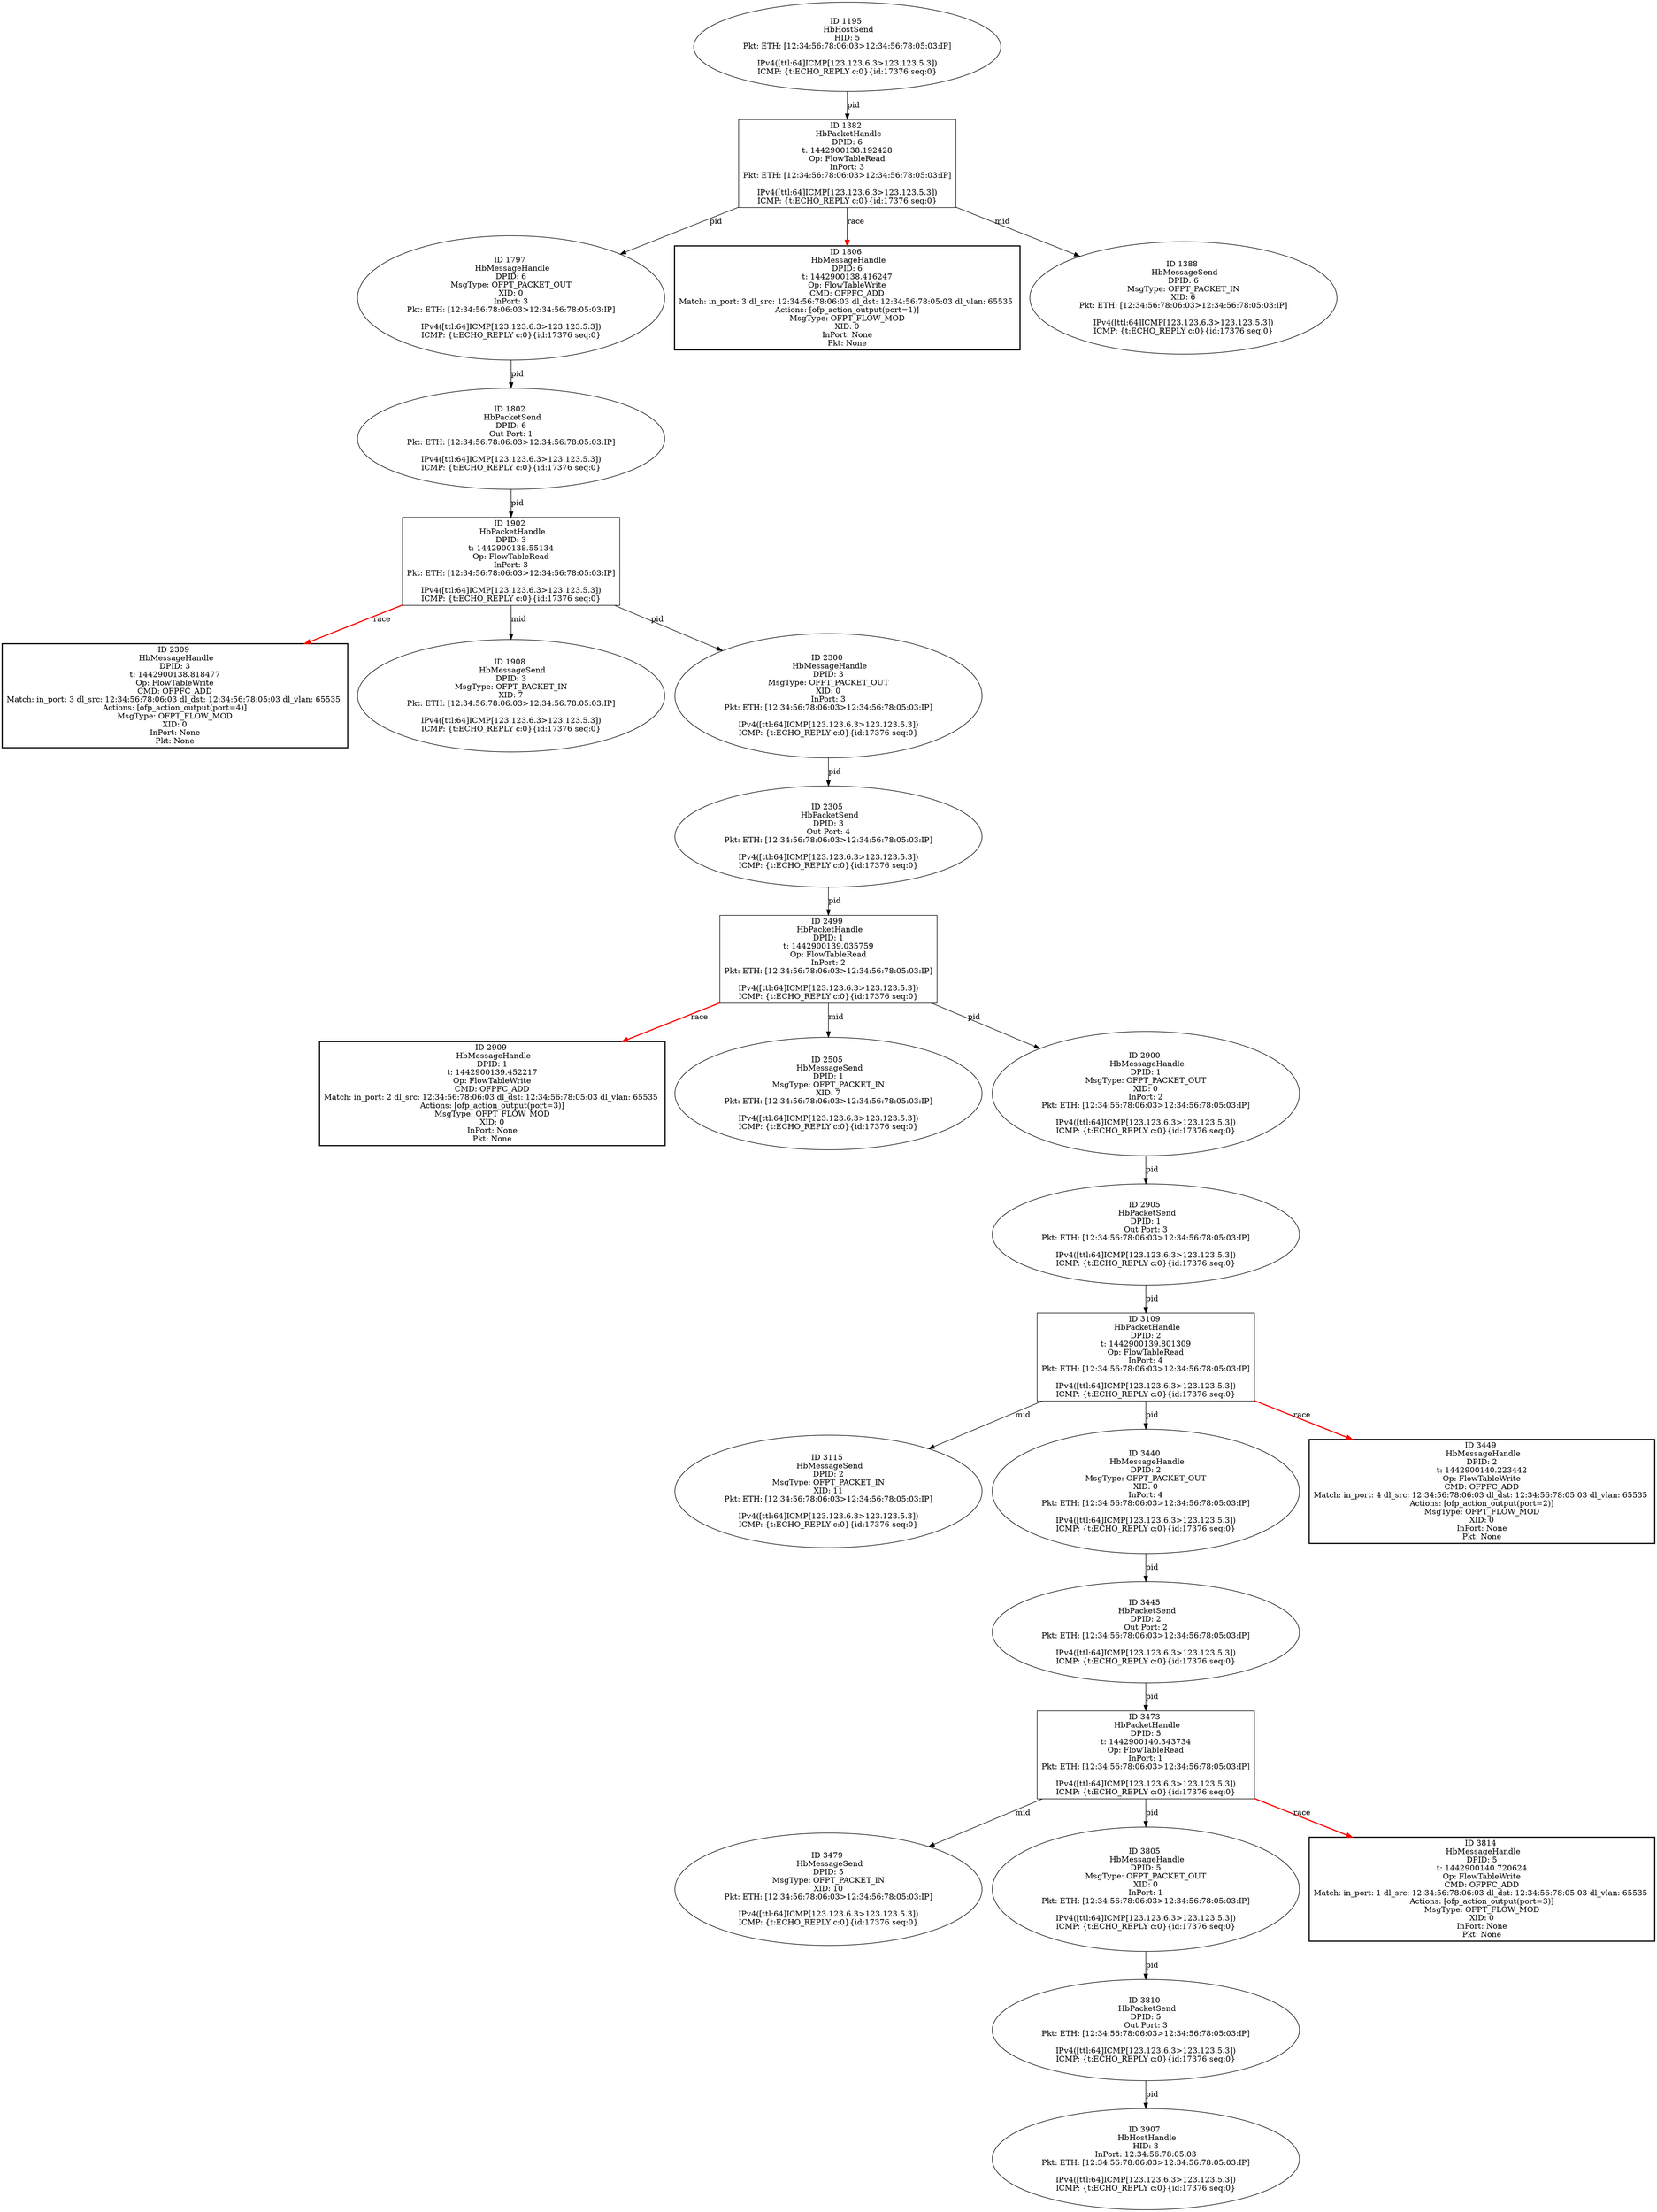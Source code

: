 strict digraph G {
2305 [shape=oval, event=<hb_events.HbPacketSend object at 0x107c9de10>, label="ID 2305 
 HbPacketSend
DPID: 3
Out Port: 4
Pkt: ETH: [12:34:56:78:06:03>12:34:56:78:05:03:IP]

IPv4([ttl:64]ICMP[123.123.6.3>123.123.5.3])
ICMP: {t:ECHO_REPLY c:0}{id:17376 seq:0}"];
3115 [shape=oval, event=<hb_events.HbMessageSend object at 0x1082208d0>, label="ID 3115 
 HbMessageSend
DPID: 2
MsgType: OFPT_PACKET_IN
XID: 11
Pkt: ETH: [12:34:56:78:06:03>12:34:56:78:05:03:IP]

IPv4([ttl:64]ICMP[123.123.6.3>123.123.5.3])
ICMP: {t:ECHO_REPLY c:0}{id:17376 seq:0}"];
1797 [shape=oval, event=<hb_events.HbMessageHandle object at 0x107a7cc90>, label="ID 1797 
 HbMessageHandle
DPID: 6
MsgType: OFPT_PACKET_OUT
XID: 0
InPort: 3
Pkt: ETH: [12:34:56:78:06:03>12:34:56:78:05:03:IP]

IPv4([ttl:64]ICMP[123.123.6.3>123.123.5.3])
ICMP: {t:ECHO_REPLY c:0}{id:17376 seq:0}"];
1802 [shape=oval, event=<hb_events.HbPacketSend object at 0x107a81590>, label="ID 1802 
 HbPacketSend
DPID: 6
Out Port: 1
Pkt: ETH: [12:34:56:78:06:03>12:34:56:78:05:03:IP]

IPv4([ttl:64]ICMP[123.123.6.3>123.123.5.3])
ICMP: {t:ECHO_REPLY c:0}{id:17376 seq:0}"];
1806 [shape=box, style=bold, event=<hb_events.HbMessageHandle object at 0x107a81950>, label="ID 1806 
 HbMessageHandle
DPID: 6
t: 1442900138.416247
Op: FlowTableWrite
CMD: OFPFC_ADD
Match: in_port: 3 dl_src: 12:34:56:78:06:03 dl_dst: 12:34:56:78:05:03 dl_vlan: 65535 
Actions: [ofp_action_output(port=1)]
MsgType: OFPT_FLOW_MOD
XID: 0
InPort: None
Pkt: None"];
3473 [shape=box, event=<hb_events.HbPacketHandle object at 0x1083b5a10>, label="ID 3473 
 HbPacketHandle
DPID: 5
t: 1442900140.343734
Op: FlowTableRead
InPort: 1
Pkt: ETH: [12:34:56:78:06:03>12:34:56:78:05:03:IP]

IPv4([ttl:64]ICMP[123.123.6.3>123.123.5.3])
ICMP: {t:ECHO_REPLY c:0}{id:17376 seq:0}"];
3907 [shape=oval, event=<hb_events.HbHostHandle object at 0x1085aa690>, label="ID 3907 
 HbHostHandle
HID: 3
InPort: 12:34:56:78:05:03
Pkt: ETH: [12:34:56:78:06:03>12:34:56:78:05:03:IP]

IPv4([ttl:64]ICMP[123.123.6.3>123.123.5.3])
ICMP: {t:ECHO_REPLY c:0}{id:17376 seq:0}"];
3479 [shape=oval, event=<hb_events.HbMessageSend object at 0x10839ce50>, label="ID 3479 
 HbMessageSend
DPID: 5
MsgType: OFPT_PACKET_IN
XID: 10
Pkt: ETH: [12:34:56:78:06:03>12:34:56:78:05:03:IP]

IPv4([ttl:64]ICMP[123.123.6.3>123.123.5.3])
ICMP: {t:ECHO_REPLY c:0}{id:17376 seq:0}"];
2309 [shape=box, style=bold, event=<hb_events.HbMessageHandle object at 0x107bb5a10>, label="ID 2309 
 HbMessageHandle
DPID: 3
t: 1442900138.818477
Op: FlowTableWrite
CMD: OFPFC_ADD
Match: in_port: 3 dl_src: 12:34:56:78:06:03 dl_dst: 12:34:56:78:05:03 dl_vlan: 65535 
Actions: [ofp_action_output(port=4)]
MsgType: OFPT_FLOW_MOD
XID: 0
InPort: None
Pkt: None"];
3109 [shape=box, event=<hb_events.HbPacketHandle object at 0x108207750>, label="ID 3109 
 HbPacketHandle
DPID: 2
t: 1442900139.801309
Op: FlowTableRead
InPort: 4
Pkt: ETH: [12:34:56:78:06:03>12:34:56:78:05:03:IP]

IPv4([ttl:64]ICMP[123.123.6.3>123.123.5.3])
ICMP: {t:ECHO_REPLY c:0}{id:17376 seq:0}"];
1195 [shape=oval, event=<hb_events.HbHostSend object at 0x1079b4790>, label="ID 1195 
 HbHostSend
HID: 5
Pkt: ETH: [12:34:56:78:06:03>12:34:56:78:05:03:IP]

IPv4([ttl:64]ICMP[123.123.6.3>123.123.5.3])
ICMP: {t:ECHO_REPLY c:0}{id:17376 seq:0}"];
2909 [shape=box, style=bold, event=<hb_events.HbMessageHandle object at 0x108107250>, label="ID 2909 
 HbMessageHandle
DPID: 1
t: 1442900139.452217
Op: FlowTableWrite
CMD: OFPFC_ADD
Match: in_port: 2 dl_src: 12:34:56:78:06:03 dl_dst: 12:34:56:78:05:03 dl_vlan: 65535 
Actions: [ofp_action_output(port=3)]
MsgType: OFPT_FLOW_MOD
XID: 0
InPort: None
Pkt: None"];
2499 [shape=box, event=<hb_events.HbPacketHandle object at 0x107d16990>, label="ID 2499 
 HbPacketHandle
DPID: 1
t: 1442900139.035759
Op: FlowTableRead
InPort: 2
Pkt: ETH: [12:34:56:78:06:03>12:34:56:78:05:03:IP]

IPv4([ttl:64]ICMP[123.123.6.3>123.123.5.3])
ICMP: {t:ECHO_REPLY c:0}{id:17376 seq:0}"];
2505 [shape=oval, event=<hb_events.HbMessageSend object at 0x107d2add0>, label="ID 2505 
 HbMessageSend
DPID: 1
MsgType: OFPT_PACKET_IN
XID: 7
Pkt: ETH: [12:34:56:78:06:03>12:34:56:78:05:03:IP]

IPv4([ttl:64]ICMP[123.123.6.3>123.123.5.3])
ICMP: {t:ECHO_REPLY c:0}{id:17376 seq:0}"];
2900 [shape=oval, event=<hb_events.HbMessageHandle object at 0x108124e90>, label="ID 2900 
 HbMessageHandle
DPID: 1
MsgType: OFPT_PACKET_OUT
XID: 0
InPort: 2
Pkt: ETH: [12:34:56:78:06:03>12:34:56:78:05:03:IP]

IPv4([ttl:64]ICMP[123.123.6.3>123.123.5.3])
ICMP: {t:ECHO_REPLY c:0}{id:17376 seq:0}"];
2905 [shape=oval, event=<hb_events.HbPacketSend object at 0x108138a90>, label="ID 2905 
 HbPacketSend
DPID: 1
Out Port: 3
Pkt: ETH: [12:34:56:78:06:03>12:34:56:78:05:03:IP]

IPv4([ttl:64]ICMP[123.123.6.3>123.123.5.3])
ICMP: {t:ECHO_REPLY c:0}{id:17376 seq:0}"];
3805 [shape=oval, event=<hb_events.HbMessageHandle object at 0x108547f10>, label="ID 3805 
 HbMessageHandle
DPID: 5
MsgType: OFPT_PACKET_OUT
XID: 0
InPort: 1
Pkt: ETH: [12:34:56:78:06:03>12:34:56:78:05:03:IP]

IPv4([ttl:64]ICMP[123.123.6.3>123.123.5.3])
ICMP: {t:ECHO_REPLY c:0}{id:17376 seq:0}"];
3810 [shape=oval, event=<hb_events.HbPacketSend object at 0x10851c8d0>, label="ID 3810 
 HbPacketSend
DPID: 5
Out Port: 3
Pkt: ETH: [12:34:56:78:06:03>12:34:56:78:05:03:IP]

IPv4([ttl:64]ICMP[123.123.6.3>123.123.5.3])
ICMP: {t:ECHO_REPLY c:0}{id:17376 seq:0}"];
3814 [shape=box, style=bold, event=<hb_events.HbMessageHandle object at 0x108551450>, label="ID 3814 
 HbMessageHandle
DPID: 5
t: 1442900140.720624
Op: FlowTableWrite
CMD: OFPFC_ADD
Match: in_port: 1 dl_src: 12:34:56:78:06:03 dl_dst: 12:34:56:78:05:03 dl_vlan: 65535 
Actions: [ofp_action_output(port=3)]
MsgType: OFPT_FLOW_MOD
XID: 0
InPort: None
Pkt: None"];
1382 [shape=box, event=<hb_events.HbPacketHandle object at 0x107a42990>, label="ID 1382 
 HbPacketHandle
DPID: 6
t: 1442900138.192428
Op: FlowTableRead
InPort: 3
Pkt: ETH: [12:34:56:78:06:03>12:34:56:78:05:03:IP]

IPv4([ttl:64]ICMP[123.123.6.3>123.123.5.3])
ICMP: {t:ECHO_REPLY c:0}{id:17376 seq:0}"];
1388 [shape=oval, event=<hb_events.HbMessageSend object at 0x107a48490>, label="ID 1388 
 HbMessageSend
DPID: 6
MsgType: OFPT_PACKET_IN
XID: 6
Pkt: ETH: [12:34:56:78:06:03>12:34:56:78:05:03:IP]

IPv4([ttl:64]ICMP[123.123.6.3>123.123.5.3])
ICMP: {t:ECHO_REPLY c:0}{id:17376 seq:0}"];
1902 [shape=box, event=<hb_events.HbPacketHandle object at 0x107aa9c10>, label="ID 1902 
 HbPacketHandle
DPID: 3
t: 1442900138.55134
Op: FlowTableRead
InPort: 3
Pkt: ETH: [12:34:56:78:06:03>12:34:56:78:05:03:IP]

IPv4([ttl:64]ICMP[123.123.6.3>123.123.5.3])
ICMP: {t:ECHO_REPLY c:0}{id:17376 seq:0}"];
3440 [shape=oval, event=<hb_events.HbMessageHandle object at 0x1083a2290>, label="ID 3440 
 HbMessageHandle
DPID: 2
MsgType: OFPT_PACKET_OUT
XID: 0
InPort: 4
Pkt: ETH: [12:34:56:78:06:03>12:34:56:78:05:03:IP]

IPv4([ttl:64]ICMP[123.123.6.3>123.123.5.3])
ICMP: {t:ECHO_REPLY c:0}{id:17376 seq:0}"];
1908 [shape=oval, event=<hb_events.HbMessageSend object at 0x107b691d0>, label="ID 1908 
 HbMessageSend
DPID: 3
MsgType: OFPT_PACKET_IN
XID: 7
Pkt: ETH: [12:34:56:78:06:03>12:34:56:78:05:03:IP]

IPv4([ttl:64]ICMP[123.123.6.3>123.123.5.3])
ICMP: {t:ECHO_REPLY c:0}{id:17376 seq:0}"];
3445 [shape=oval, event=<hb_events.HbPacketSend object at 0x1083a9d50>, label="ID 3445 
 HbPacketSend
DPID: 2
Out Port: 2
Pkt: ETH: [12:34:56:78:06:03>12:34:56:78:05:03:IP]

IPv4([ttl:64]ICMP[123.123.6.3>123.123.5.3])
ICMP: {t:ECHO_REPLY c:0}{id:17376 seq:0}"];
3449 [shape=box, style=bold, event=<hb_events.HbMessageHandle object at 0x1083842d0>, label="ID 3449 
 HbMessageHandle
DPID: 2
t: 1442900140.223442
Op: FlowTableWrite
CMD: OFPFC_ADD
Match: in_port: 4 dl_src: 12:34:56:78:06:03 dl_dst: 12:34:56:78:05:03 dl_vlan: 65535 
Actions: [ofp_action_output(port=2)]
MsgType: OFPT_FLOW_MOD
XID: 0
InPort: None
Pkt: None"];
2300 [shape=oval, event=<hb_events.HbMessageHandle object at 0x107c9d050>, label="ID 2300 
 HbMessageHandle
DPID: 3
MsgType: OFPT_PACKET_OUT
XID: 0
InPort: 3
Pkt: ETH: [12:34:56:78:06:03>12:34:56:78:05:03:IP]

IPv4([ttl:64]ICMP[123.123.6.3>123.123.5.3])
ICMP: {t:ECHO_REPLY c:0}{id:17376 seq:0}"];
2305 -> 2499  [rel=pid, label=pid];
1195 -> 1382  [rel=pid, label=pid];
1797 -> 1802  [rel=pid, label=pid];
1802 -> 1902  [rel=pid, label=pid];
3473 -> 3805  [rel=pid, label=pid];
3473 -> 3814  [harmful=True, color=red, style=bold, rel=race, label=race];
3473 -> 3479  [rel=mid, label=mid];
2499 -> 2505  [rel=mid, label=mid];
2499 -> 2900  [rel=pid, label=pid];
2499 -> 2909  [harmful=True, color=red, style=bold, rel=race, label=race];
3109 -> 3440  [rel=pid, label=pid];
3109 -> 3449  [harmful=True, color=red, style=bold, rel=race, label=race];
3109 -> 3115  [rel=mid, label=mid];
2900 -> 2905  [rel=pid, label=pid];
2905 -> 3109  [rel=pid, label=pid];
3805 -> 3810  [rel=pid, label=pid];
3810 -> 3907  [rel=pid, label=pid];
1382 -> 1388  [rel=mid, label=mid];
1382 -> 1797  [rel=pid, label=pid];
1382 -> 1806  [harmful=True, color=red, style=bold, rel=race, label=race];
1902 -> 2300  [rel=pid, label=pid];
1902 -> 1908  [rel=mid, label=mid];
1902 -> 2309  [harmful=True, color=red, style=bold, rel=race, label=race];
3440 -> 3445  [rel=pid, label=pid];
3445 -> 3473  [rel=pid, label=pid];
2300 -> 2305  [rel=pid, label=pid];
}
